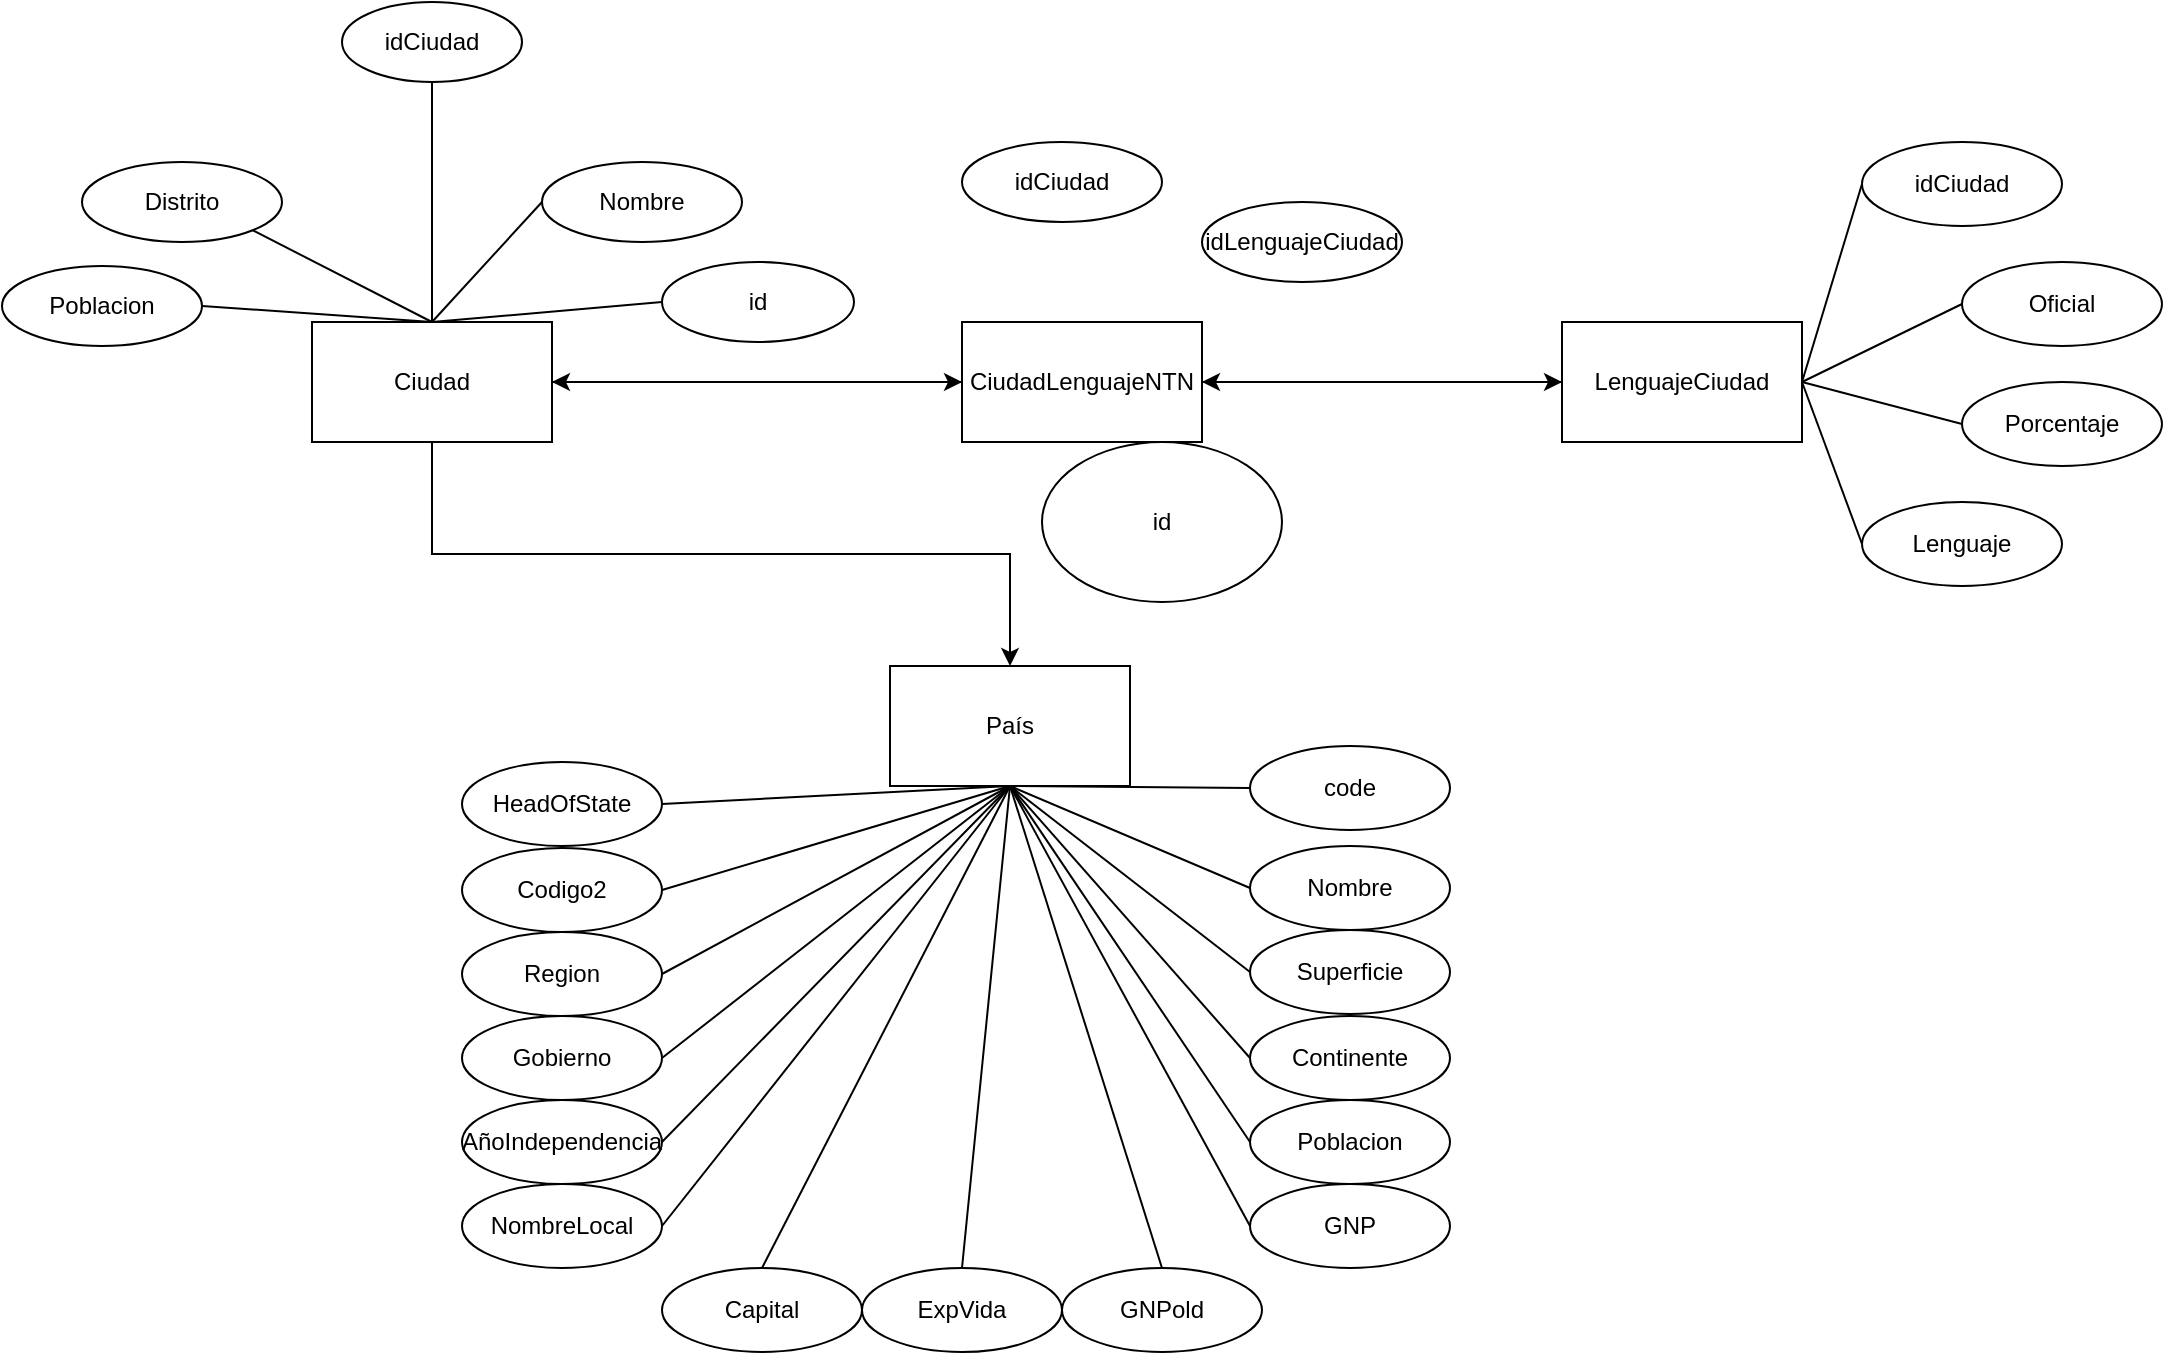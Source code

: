 <mxfile version="22.1.4" type="github">
  <diagram name="Página-1" id="QW3_HEI0pnz6f-6xpjjs">
    <mxGraphModel dx="1525" dy="1980" grid="1" gridSize="10" guides="1" tooltips="1" connect="1" arrows="1" fold="1" page="1" pageScale="1" pageWidth="827" pageHeight="1169" math="0" shadow="0">
      <root>
        <mxCell id="0" />
        <mxCell id="1" parent="0" />
        <mxCell id="LEDxgaxIy0SYVkINa124-1" value="País" style="rounded=0;whiteSpace=wrap;html=1;" vertex="1" parent="1">
          <mxGeometry x="474" y="242" width="120" height="60" as="geometry" />
        </mxCell>
        <mxCell id="LEDxgaxIy0SYVkINa124-55" style="edgeStyle=orthogonalEdgeStyle;rounded=0;orthogonalLoop=1;jettySize=auto;html=1;exitX=0.5;exitY=1;exitDx=0;exitDy=0;entryX=0.5;entryY=0;entryDx=0;entryDy=0;" edge="1" parent="1" source="LEDxgaxIy0SYVkINa124-2" target="LEDxgaxIy0SYVkINa124-1">
          <mxGeometry relative="1" as="geometry" />
        </mxCell>
        <mxCell id="LEDxgaxIy0SYVkINa124-59" style="edgeStyle=orthogonalEdgeStyle;rounded=0;orthogonalLoop=1;jettySize=auto;html=1;exitX=1;exitY=0.5;exitDx=0;exitDy=0;entryX=0;entryY=0.5;entryDx=0;entryDy=0;" edge="1" parent="1" source="LEDxgaxIy0SYVkINa124-2" target="LEDxgaxIy0SYVkINa124-57">
          <mxGeometry relative="1" as="geometry" />
        </mxCell>
        <mxCell id="LEDxgaxIy0SYVkINa124-2" value="Ciudad" style="rounded=0;whiteSpace=wrap;html=1;" vertex="1" parent="1">
          <mxGeometry x="185" y="70" width="120" height="60" as="geometry" />
        </mxCell>
        <mxCell id="LEDxgaxIy0SYVkINa124-56" style="edgeStyle=orthogonalEdgeStyle;rounded=0;orthogonalLoop=1;jettySize=auto;html=1;exitX=0;exitY=0.5;exitDx=0;exitDy=0;entryX=1;entryY=0.5;entryDx=0;entryDy=0;" edge="1" parent="1" source="LEDxgaxIy0SYVkINa124-57" target="LEDxgaxIy0SYVkINa124-2">
          <mxGeometry relative="1" as="geometry" />
        </mxCell>
        <mxCell id="LEDxgaxIy0SYVkINa124-3" value="LenguajeCiudad" style="rounded=0;whiteSpace=wrap;html=1;" vertex="1" parent="1">
          <mxGeometry x="810" y="70" width="120" height="60" as="geometry" />
        </mxCell>
        <mxCell id="LEDxgaxIy0SYVkINa124-4" value="id" style="ellipse;whiteSpace=wrap;html=1;" vertex="1" parent="1">
          <mxGeometry x="360" y="40" width="96" height="40" as="geometry" />
        </mxCell>
        <mxCell id="LEDxgaxIy0SYVkINa124-5" value="Nombre" style="ellipse;whiteSpace=wrap;html=1;" vertex="1" parent="1">
          <mxGeometry x="300" y="-10" width="100" height="40" as="geometry" />
        </mxCell>
        <mxCell id="LEDxgaxIy0SYVkINa124-6" value="idCiudad" style="ellipse;whiteSpace=wrap;html=1;" vertex="1" parent="1">
          <mxGeometry x="200" y="-90" width="90" height="40" as="geometry" />
        </mxCell>
        <mxCell id="LEDxgaxIy0SYVkINa124-7" value="Distrito" style="ellipse;whiteSpace=wrap;html=1;" vertex="1" parent="1">
          <mxGeometry x="70" y="-10" width="100" height="40" as="geometry" />
        </mxCell>
        <mxCell id="LEDxgaxIy0SYVkINa124-8" value="Poblacion" style="ellipse;whiteSpace=wrap;html=1;" vertex="1" parent="1">
          <mxGeometry x="30" y="42" width="100" height="40" as="geometry" />
        </mxCell>
        <mxCell id="LEDxgaxIy0SYVkINa124-9" value="code" style="ellipse;whiteSpace=wrap;html=1;" vertex="1" parent="1">
          <mxGeometry x="654" y="282" width="100" height="42" as="geometry" />
        </mxCell>
        <mxCell id="LEDxgaxIy0SYVkINa124-10" value="Nombre" style="ellipse;whiteSpace=wrap;html=1;" vertex="1" parent="1">
          <mxGeometry x="654" y="332" width="100" height="42" as="geometry" />
        </mxCell>
        <mxCell id="LEDxgaxIy0SYVkINa124-11" value="Continente" style="ellipse;whiteSpace=wrap;html=1;" vertex="1" parent="1">
          <mxGeometry x="654" y="417" width="100" height="42" as="geometry" />
        </mxCell>
        <mxCell id="LEDxgaxIy0SYVkINa124-12" value="Region" style="ellipse;whiteSpace=wrap;html=1;" vertex="1" parent="1">
          <mxGeometry x="260" y="375" width="100" height="42" as="geometry" />
        </mxCell>
        <mxCell id="LEDxgaxIy0SYVkINa124-13" value="Superficie" style="ellipse;whiteSpace=wrap;html=1;" vertex="1" parent="1">
          <mxGeometry x="654" y="374" width="100" height="42" as="geometry" />
        </mxCell>
        <mxCell id="LEDxgaxIy0SYVkINa124-14" value="AñoIndependencia" style="ellipse;whiteSpace=wrap;html=1;" vertex="1" parent="1">
          <mxGeometry x="260" y="459" width="100" height="42" as="geometry" />
        </mxCell>
        <mxCell id="LEDxgaxIy0SYVkINa124-15" value="Poblacion" style="ellipse;whiteSpace=wrap;html=1;" vertex="1" parent="1">
          <mxGeometry x="654" y="459" width="100" height="42" as="geometry" />
        </mxCell>
        <mxCell id="LEDxgaxIy0SYVkINa124-16" value="ExpVida" style="ellipse;whiteSpace=wrap;html=1;" vertex="1" parent="1">
          <mxGeometry x="460" y="543" width="100" height="42" as="geometry" />
        </mxCell>
        <mxCell id="LEDxgaxIy0SYVkINa124-17" value="GNP" style="ellipse;whiteSpace=wrap;html=1;" vertex="1" parent="1">
          <mxGeometry x="654" y="501" width="100" height="42" as="geometry" />
        </mxCell>
        <mxCell id="LEDxgaxIy0SYVkINa124-18" value="GNPold" style="ellipse;whiteSpace=wrap;html=1;" vertex="1" parent="1">
          <mxGeometry x="560" y="543" width="100" height="42" as="geometry" />
        </mxCell>
        <mxCell id="LEDxgaxIy0SYVkINa124-19" value="NombreLocal" style="ellipse;whiteSpace=wrap;html=1;" vertex="1" parent="1">
          <mxGeometry x="260" y="501" width="100" height="42" as="geometry" />
        </mxCell>
        <mxCell id="LEDxgaxIy0SYVkINa124-20" value="Gobierno" style="ellipse;whiteSpace=wrap;html=1;" vertex="1" parent="1">
          <mxGeometry x="260" y="417" width="100" height="42" as="geometry" />
        </mxCell>
        <mxCell id="LEDxgaxIy0SYVkINa124-21" value="HeadOfState" style="ellipse;whiteSpace=wrap;html=1;" vertex="1" parent="1">
          <mxGeometry x="260" y="290" width="100" height="42" as="geometry" />
        </mxCell>
        <mxCell id="LEDxgaxIy0SYVkINa124-22" value="Capital" style="ellipse;whiteSpace=wrap;html=1;" vertex="1" parent="1">
          <mxGeometry x="360" y="543" width="100" height="42" as="geometry" />
        </mxCell>
        <mxCell id="LEDxgaxIy0SYVkINa124-23" value="Codigo2" style="ellipse;whiteSpace=wrap;html=1;" vertex="1" parent="1">
          <mxGeometry x="260" y="333" width="100" height="42" as="geometry" />
        </mxCell>
        <mxCell id="LEDxgaxIy0SYVkINa124-25" value="" style="endArrow=none;html=1;rounded=0;exitX=0.5;exitY=0;exitDx=0;exitDy=0;entryX=0;entryY=0.5;entryDx=0;entryDy=0;" edge="1" parent="1" source="LEDxgaxIy0SYVkINa124-2" target="LEDxgaxIy0SYVkINa124-4">
          <mxGeometry width="50" height="50" relative="1" as="geometry">
            <mxPoint x="340" y="150" as="sourcePoint" />
            <mxPoint x="390" y="100" as="targetPoint" />
          </mxGeometry>
        </mxCell>
        <mxCell id="LEDxgaxIy0SYVkINa124-26" value="" style="endArrow=none;html=1;rounded=0;exitX=0.5;exitY=0;exitDx=0;exitDy=0;entryX=0;entryY=0.5;entryDx=0;entryDy=0;" edge="1" parent="1" source="LEDxgaxIy0SYVkINa124-2" target="LEDxgaxIy0SYVkINa124-5">
          <mxGeometry width="50" height="50" relative="1" as="geometry">
            <mxPoint x="340" y="150" as="sourcePoint" />
            <mxPoint x="390" y="100" as="targetPoint" />
          </mxGeometry>
        </mxCell>
        <mxCell id="LEDxgaxIy0SYVkINa124-27" value="" style="endArrow=none;html=1;rounded=0;exitX=0.5;exitY=0;exitDx=0;exitDy=0;entryX=0.5;entryY=1;entryDx=0;entryDy=0;" edge="1" parent="1" source="LEDxgaxIy0SYVkINa124-2" target="LEDxgaxIy0SYVkINa124-6">
          <mxGeometry width="50" height="50" relative="1" as="geometry">
            <mxPoint x="340" y="150" as="sourcePoint" />
            <mxPoint x="390" y="100" as="targetPoint" />
          </mxGeometry>
        </mxCell>
        <mxCell id="LEDxgaxIy0SYVkINa124-28" value="" style="endArrow=none;html=1;rounded=0;exitX=1;exitY=1;exitDx=0;exitDy=0;entryX=0.5;entryY=0;entryDx=0;entryDy=0;" edge="1" parent="1" source="LEDxgaxIy0SYVkINa124-7" target="LEDxgaxIy0SYVkINa124-2">
          <mxGeometry width="50" height="50" relative="1" as="geometry">
            <mxPoint x="340" y="150" as="sourcePoint" />
            <mxPoint x="390" y="100" as="targetPoint" />
          </mxGeometry>
        </mxCell>
        <mxCell id="LEDxgaxIy0SYVkINa124-29" value="" style="endArrow=none;html=1;rounded=0;exitX=1;exitY=0.5;exitDx=0;exitDy=0;entryX=0.5;entryY=0;entryDx=0;entryDy=0;" edge="1" parent="1" source="LEDxgaxIy0SYVkINa124-8" target="LEDxgaxIy0SYVkINa124-2">
          <mxGeometry width="50" height="50" relative="1" as="geometry">
            <mxPoint x="340" y="150" as="sourcePoint" />
            <mxPoint x="390" y="100" as="targetPoint" />
          </mxGeometry>
        </mxCell>
        <mxCell id="LEDxgaxIy0SYVkINa124-32" value="" style="endArrow=none;html=1;rounded=0;exitX=1;exitY=0.5;exitDx=0;exitDy=0;entryX=0.5;entryY=1;entryDx=0;entryDy=0;" edge="1" parent="1" source="LEDxgaxIy0SYVkINa124-21" target="LEDxgaxIy0SYVkINa124-1">
          <mxGeometry width="50" height="50" relative="1" as="geometry">
            <mxPoint x="350" y="360" as="sourcePoint" />
            <mxPoint x="400" y="310" as="targetPoint" />
          </mxGeometry>
        </mxCell>
        <mxCell id="LEDxgaxIy0SYVkINa124-33" value="" style="endArrow=none;html=1;rounded=0;exitX=0.5;exitY=0;exitDx=0;exitDy=0;entryX=0.5;entryY=1;entryDx=0;entryDy=0;" edge="1" parent="1" source="LEDxgaxIy0SYVkINa124-16" target="LEDxgaxIy0SYVkINa124-1">
          <mxGeometry width="50" height="50" relative="1" as="geometry">
            <mxPoint x="520" y="460" as="sourcePoint" />
            <mxPoint x="570" y="410" as="targetPoint" />
          </mxGeometry>
        </mxCell>
        <mxCell id="LEDxgaxIy0SYVkINa124-34" value="" style="endArrow=none;html=1;rounded=0;entryX=0;entryY=0.5;entryDx=0;entryDy=0;exitX=0.5;exitY=1;exitDx=0;exitDy=0;" edge="1" parent="1" source="LEDxgaxIy0SYVkINa124-1" target="LEDxgaxIy0SYVkINa124-9">
          <mxGeometry width="50" height="50" relative="1" as="geometry">
            <mxPoint x="520" y="460" as="sourcePoint" />
            <mxPoint x="570" y="410" as="targetPoint" />
          </mxGeometry>
        </mxCell>
        <mxCell id="LEDxgaxIy0SYVkINa124-35" value="" style="endArrow=none;html=1;rounded=0;exitX=0.5;exitY=0;exitDx=0;exitDy=0;entryX=0.5;entryY=1;entryDx=0;entryDy=0;" edge="1" parent="1" source="LEDxgaxIy0SYVkINa124-22" target="LEDxgaxIy0SYVkINa124-1">
          <mxGeometry width="50" height="50" relative="1" as="geometry">
            <mxPoint x="520" y="460" as="sourcePoint" />
            <mxPoint x="570" y="410" as="targetPoint" />
          </mxGeometry>
        </mxCell>
        <mxCell id="LEDxgaxIy0SYVkINa124-36" value="" style="endArrow=none;html=1;rounded=0;entryX=0.5;entryY=0;entryDx=0;entryDy=0;exitX=0.5;exitY=1;exitDx=0;exitDy=0;" edge="1" parent="1" source="LEDxgaxIy0SYVkINa124-1" target="LEDxgaxIy0SYVkINa124-18">
          <mxGeometry width="50" height="50" relative="1" as="geometry">
            <mxPoint x="520" y="460" as="sourcePoint" />
            <mxPoint x="570" y="470" as="targetPoint" />
          </mxGeometry>
        </mxCell>
        <mxCell id="LEDxgaxIy0SYVkINa124-37" value="" style="endArrow=none;html=1;rounded=0;exitX=0;exitY=0.5;exitDx=0;exitDy=0;entryX=0.5;entryY=1;entryDx=0;entryDy=0;" edge="1" parent="1" source="LEDxgaxIy0SYVkINa124-17" target="LEDxgaxIy0SYVkINa124-1">
          <mxGeometry width="50" height="50" relative="1" as="geometry">
            <mxPoint x="520" y="460" as="sourcePoint" />
            <mxPoint x="570" y="410" as="targetPoint" />
          </mxGeometry>
        </mxCell>
        <mxCell id="LEDxgaxIy0SYVkINa124-38" value="" style="endArrow=none;html=1;rounded=0;exitX=0;exitY=0.5;exitDx=0;exitDy=0;entryX=0.5;entryY=1;entryDx=0;entryDy=0;" edge="1" parent="1" source="LEDxgaxIy0SYVkINa124-15" target="LEDxgaxIy0SYVkINa124-1">
          <mxGeometry width="50" height="50" relative="1" as="geometry">
            <mxPoint x="520" y="460" as="sourcePoint" />
            <mxPoint x="480" y="370" as="targetPoint" />
          </mxGeometry>
        </mxCell>
        <mxCell id="LEDxgaxIy0SYVkINa124-39" value="" style="endArrow=none;html=1;rounded=0;exitX=0;exitY=0.5;exitDx=0;exitDy=0;entryX=0.5;entryY=1;entryDx=0;entryDy=0;" edge="1" parent="1" source="LEDxgaxIy0SYVkINa124-11" target="LEDxgaxIy0SYVkINa124-1">
          <mxGeometry width="50" height="50" relative="1" as="geometry">
            <mxPoint x="520" y="460" as="sourcePoint" />
            <mxPoint x="570" y="410" as="targetPoint" />
          </mxGeometry>
        </mxCell>
        <mxCell id="LEDxgaxIy0SYVkINa124-40" value="" style="endArrow=none;html=1;rounded=0;exitX=1;exitY=0.5;exitDx=0;exitDy=0;entryX=0.5;entryY=1;entryDx=0;entryDy=0;" edge="1" parent="1" source="LEDxgaxIy0SYVkINa124-19" target="LEDxgaxIy0SYVkINa124-1">
          <mxGeometry width="50" height="50" relative="1" as="geometry">
            <mxPoint x="520" y="460" as="sourcePoint" />
            <mxPoint x="570" y="410" as="targetPoint" />
          </mxGeometry>
        </mxCell>
        <mxCell id="LEDxgaxIy0SYVkINa124-41" value="" style="endArrow=none;html=1;rounded=0;exitX=1;exitY=0.5;exitDx=0;exitDy=0;entryX=0.5;entryY=1;entryDx=0;entryDy=0;" edge="1" parent="1" source="LEDxgaxIy0SYVkINa124-14" target="LEDxgaxIy0SYVkINa124-1">
          <mxGeometry width="50" height="50" relative="1" as="geometry">
            <mxPoint x="520" y="460" as="sourcePoint" />
            <mxPoint x="440" y="280" as="targetPoint" />
          </mxGeometry>
        </mxCell>
        <mxCell id="LEDxgaxIy0SYVkINa124-42" value="" style="endArrow=none;html=1;rounded=0;exitX=1;exitY=0.5;exitDx=0;exitDy=0;entryX=0.5;entryY=1;entryDx=0;entryDy=0;" edge="1" parent="1" source="LEDxgaxIy0SYVkINa124-20" target="LEDxgaxIy0SYVkINa124-1">
          <mxGeometry width="50" height="50" relative="1" as="geometry">
            <mxPoint x="520" y="460" as="sourcePoint" />
            <mxPoint x="570" y="410" as="targetPoint" />
          </mxGeometry>
        </mxCell>
        <mxCell id="LEDxgaxIy0SYVkINa124-43" value="" style="endArrow=none;html=1;rounded=0;exitX=1;exitY=0.5;exitDx=0;exitDy=0;entryX=0.5;entryY=1;entryDx=0;entryDy=0;" edge="1" parent="1" source="LEDxgaxIy0SYVkINa124-12" target="LEDxgaxIy0SYVkINa124-1">
          <mxGeometry width="50" height="50" relative="1" as="geometry">
            <mxPoint x="520" y="460" as="sourcePoint" />
            <mxPoint x="480" y="350" as="targetPoint" />
          </mxGeometry>
        </mxCell>
        <mxCell id="LEDxgaxIy0SYVkINa124-44" value="" style="endArrow=none;html=1;rounded=0;exitX=1;exitY=0.5;exitDx=0;exitDy=0;entryX=0.5;entryY=1;entryDx=0;entryDy=0;" edge="1" parent="1" source="LEDxgaxIy0SYVkINa124-23" target="LEDxgaxIy0SYVkINa124-1">
          <mxGeometry width="50" height="50" relative="1" as="geometry">
            <mxPoint x="520" y="460" as="sourcePoint" />
            <mxPoint x="570" y="410" as="targetPoint" />
          </mxGeometry>
        </mxCell>
        <mxCell id="LEDxgaxIy0SYVkINa124-45" value="" style="endArrow=none;html=1;rounded=0;exitX=0;exitY=0.5;exitDx=0;exitDy=0;entryX=0.5;entryY=1;entryDx=0;entryDy=0;" edge="1" parent="1" source="LEDxgaxIy0SYVkINa124-13" target="LEDxgaxIy0SYVkINa124-1">
          <mxGeometry width="50" height="50" relative="1" as="geometry">
            <mxPoint x="520" y="460" as="sourcePoint" />
            <mxPoint x="570" y="410" as="targetPoint" />
          </mxGeometry>
        </mxCell>
        <mxCell id="LEDxgaxIy0SYVkINa124-46" value="" style="endArrow=none;html=1;rounded=0;exitX=0;exitY=0.5;exitDx=0;exitDy=0;entryX=0.5;entryY=1;entryDx=0;entryDy=0;" edge="1" parent="1" source="LEDxgaxIy0SYVkINa124-10" target="LEDxgaxIy0SYVkINa124-1">
          <mxGeometry width="50" height="50" relative="1" as="geometry">
            <mxPoint x="520" y="460" as="sourcePoint" />
            <mxPoint x="570" y="410" as="targetPoint" />
          </mxGeometry>
        </mxCell>
        <mxCell id="LEDxgaxIy0SYVkINa124-47" value="idCiudad" style="ellipse;whiteSpace=wrap;html=1;" vertex="1" parent="1">
          <mxGeometry x="960" y="-20" width="100" height="42" as="geometry" />
        </mxCell>
        <mxCell id="LEDxgaxIy0SYVkINa124-48" value="Lenguaje" style="ellipse;whiteSpace=wrap;html=1;" vertex="1" parent="1">
          <mxGeometry x="960" y="160" width="100" height="42" as="geometry" />
        </mxCell>
        <mxCell id="LEDxgaxIy0SYVkINa124-49" value="Oficial" style="ellipse;whiteSpace=wrap;html=1;" vertex="1" parent="1">
          <mxGeometry x="1010" y="40" width="100" height="42" as="geometry" />
        </mxCell>
        <mxCell id="LEDxgaxIy0SYVkINa124-50" value="Porcentaje" style="ellipse;whiteSpace=wrap;html=1;" vertex="1" parent="1">
          <mxGeometry x="1010" y="100" width="100" height="42" as="geometry" />
        </mxCell>
        <mxCell id="LEDxgaxIy0SYVkINa124-51" value="" style="endArrow=none;html=1;rounded=0;exitX=0;exitY=0.5;exitDx=0;exitDy=0;entryX=1;entryY=0.5;entryDx=0;entryDy=0;" edge="1" parent="1" source="LEDxgaxIy0SYVkINa124-48" target="LEDxgaxIy0SYVkINa124-3">
          <mxGeometry width="50" height="50" relative="1" as="geometry">
            <mxPoint x="810" y="130" as="sourcePoint" />
            <mxPoint x="860" y="80" as="targetPoint" />
          </mxGeometry>
        </mxCell>
        <mxCell id="LEDxgaxIy0SYVkINa124-52" value="" style="endArrow=none;html=1;rounded=0;exitX=0;exitY=0.5;exitDx=0;exitDy=0;entryX=1;entryY=0.5;entryDx=0;entryDy=0;" edge="1" parent="1" source="LEDxgaxIy0SYVkINa124-50" target="LEDxgaxIy0SYVkINa124-3">
          <mxGeometry width="50" height="50" relative="1" as="geometry">
            <mxPoint x="810" y="130" as="sourcePoint" />
            <mxPoint x="860" y="80" as="targetPoint" />
          </mxGeometry>
        </mxCell>
        <mxCell id="LEDxgaxIy0SYVkINa124-53" value="" style="endArrow=none;html=1;rounded=0;entryX=0;entryY=0.5;entryDx=0;entryDy=0;exitX=1;exitY=0.5;exitDx=0;exitDy=0;" edge="1" parent="1" source="LEDxgaxIy0SYVkINa124-3" target="LEDxgaxIy0SYVkINa124-49">
          <mxGeometry width="50" height="50" relative="1" as="geometry">
            <mxPoint x="810" y="130" as="sourcePoint" />
            <mxPoint x="860" y="80" as="targetPoint" />
          </mxGeometry>
        </mxCell>
        <mxCell id="LEDxgaxIy0SYVkINa124-54" value="" style="endArrow=none;html=1;rounded=0;entryX=0;entryY=0.5;entryDx=0;entryDy=0;exitX=1;exitY=0.5;exitDx=0;exitDy=0;" edge="1" parent="1" source="LEDxgaxIy0SYVkINa124-3" target="LEDxgaxIy0SYVkINa124-47">
          <mxGeometry width="50" height="50" relative="1" as="geometry">
            <mxPoint x="810" y="130" as="sourcePoint" />
            <mxPoint x="860" y="80" as="targetPoint" />
          </mxGeometry>
        </mxCell>
        <mxCell id="LEDxgaxIy0SYVkINa124-58" value="" style="edgeStyle=orthogonalEdgeStyle;rounded=0;orthogonalLoop=1;jettySize=auto;html=1;exitX=0;exitY=0.5;exitDx=0;exitDy=0;entryX=1;entryY=0.5;entryDx=0;entryDy=0;" edge="1" parent="1" source="LEDxgaxIy0SYVkINa124-3" target="LEDxgaxIy0SYVkINa124-57">
          <mxGeometry relative="1" as="geometry">
            <mxPoint x="810" y="100" as="sourcePoint" />
            <mxPoint x="305" y="100" as="targetPoint" />
          </mxGeometry>
        </mxCell>
        <mxCell id="LEDxgaxIy0SYVkINa124-60" style="edgeStyle=orthogonalEdgeStyle;rounded=0;orthogonalLoop=1;jettySize=auto;html=1;exitX=1;exitY=0.5;exitDx=0;exitDy=0;entryX=0;entryY=0.5;entryDx=0;entryDy=0;" edge="1" parent="1" source="LEDxgaxIy0SYVkINa124-57" target="LEDxgaxIy0SYVkINa124-3">
          <mxGeometry relative="1" as="geometry" />
        </mxCell>
        <mxCell id="LEDxgaxIy0SYVkINa124-57" value="CiudadLenguajeNTN" style="rounded=0;whiteSpace=wrap;html=1;" vertex="1" parent="1">
          <mxGeometry x="510" y="70" width="120" height="60" as="geometry" />
        </mxCell>
        <mxCell id="LEDxgaxIy0SYVkINa124-61" value="id" style="ellipse;whiteSpace=wrap;html=1;" vertex="1" parent="1">
          <mxGeometry x="550" y="130" width="120" height="80" as="geometry" />
        </mxCell>
        <mxCell id="LEDxgaxIy0SYVkINa124-62" value="idCiudad" style="ellipse;whiteSpace=wrap;html=1;" vertex="1" parent="1">
          <mxGeometry x="510" y="-20" width="100" height="40" as="geometry" />
        </mxCell>
        <mxCell id="LEDxgaxIy0SYVkINa124-63" value="idLenguajeCiudad" style="ellipse;whiteSpace=wrap;html=1;" vertex="1" parent="1">
          <mxGeometry x="630" y="10" width="100" height="40" as="geometry" />
        </mxCell>
      </root>
    </mxGraphModel>
  </diagram>
</mxfile>

